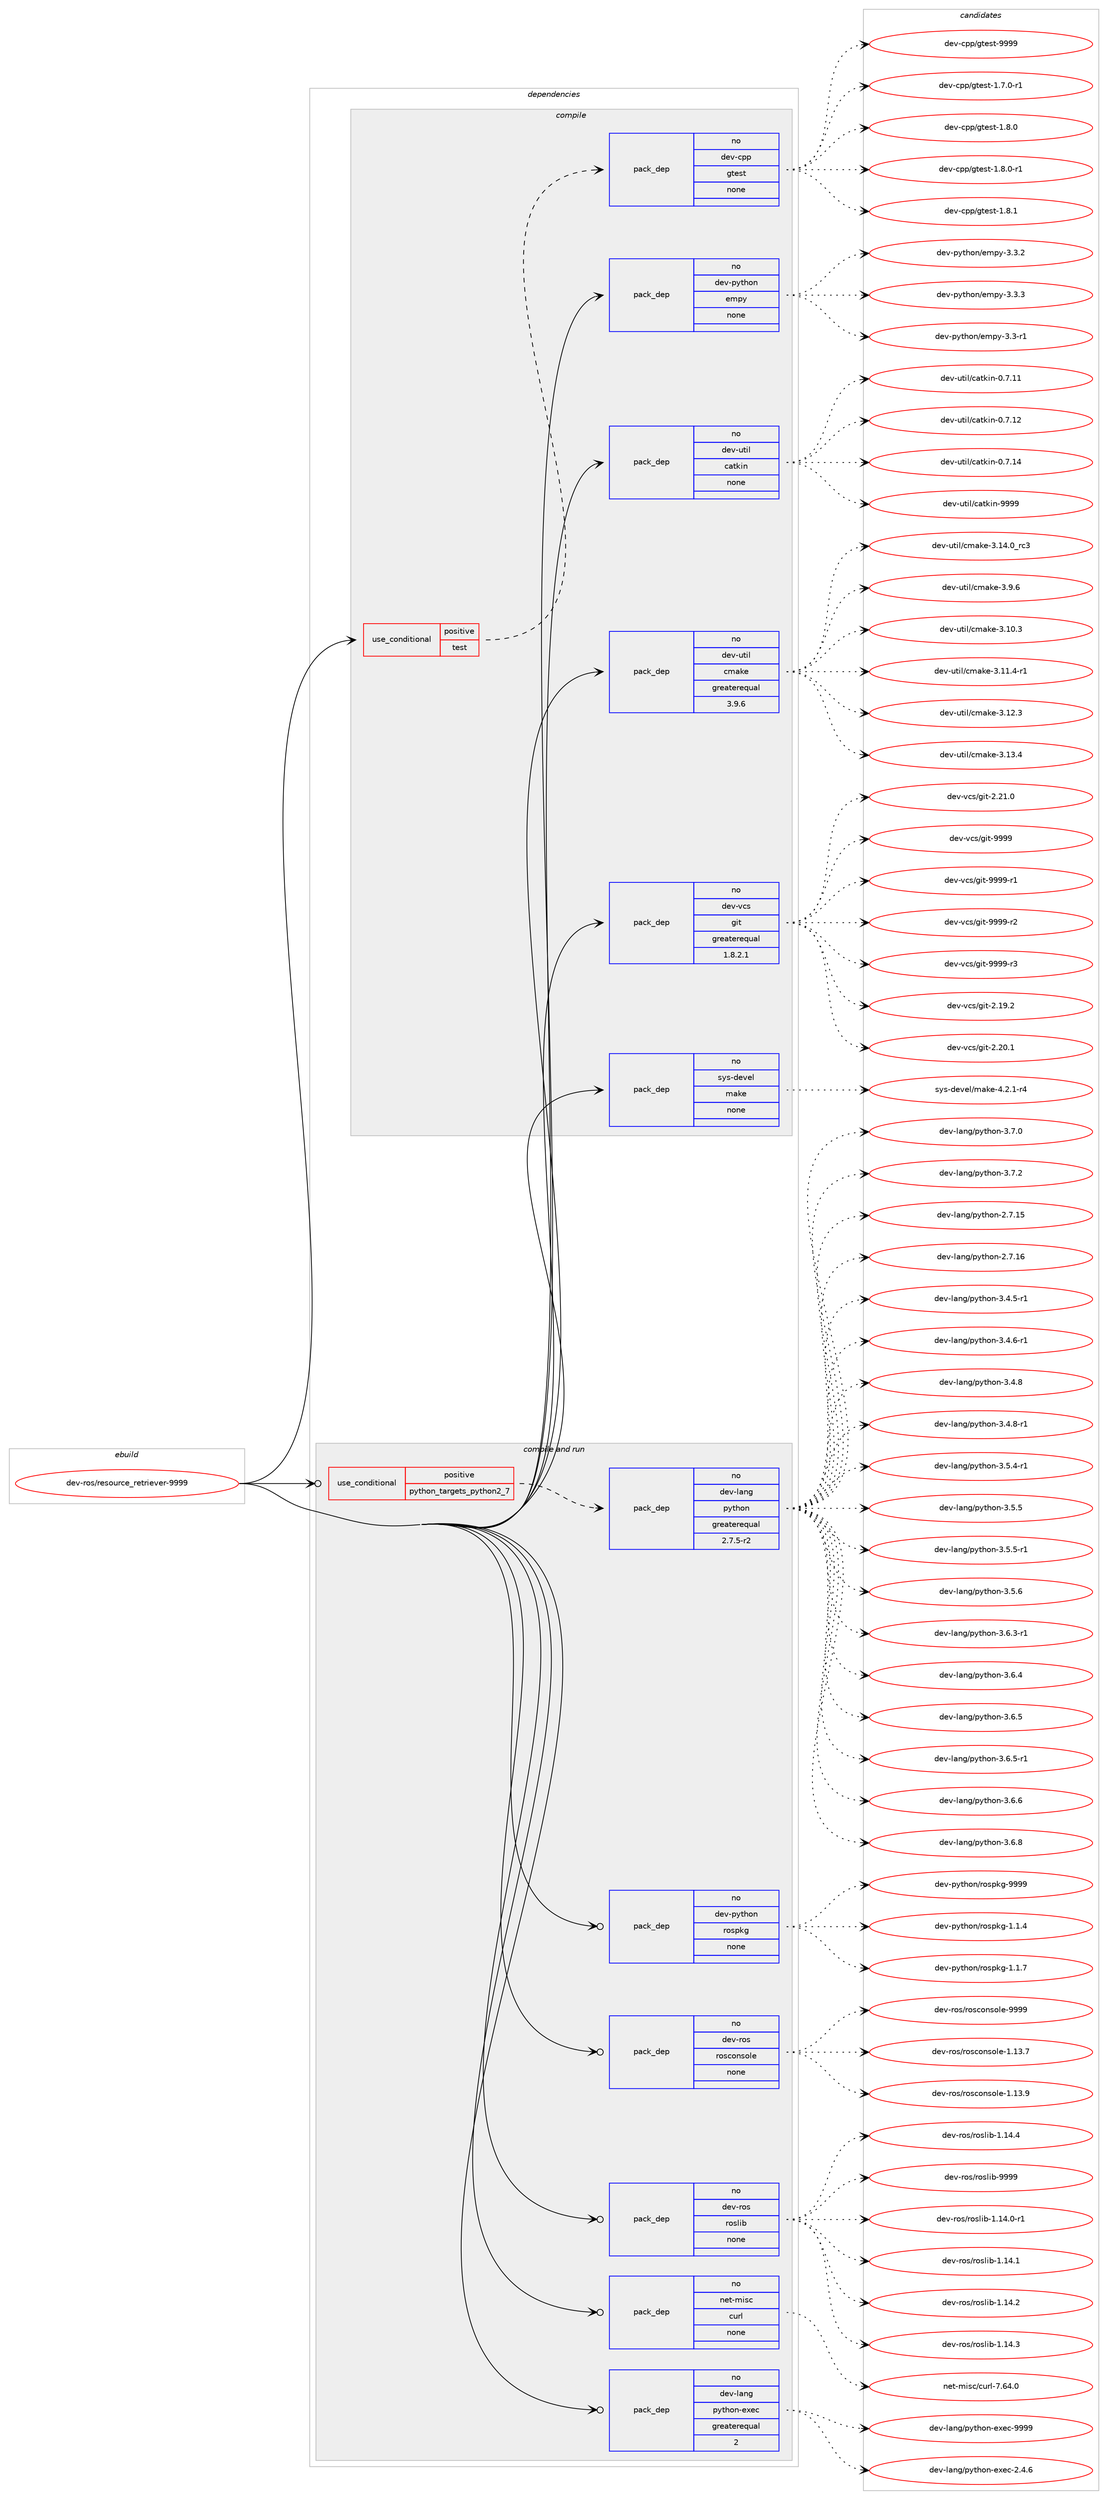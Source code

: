 digraph prolog {

# *************
# Graph options
# *************

newrank=true;
concentrate=true;
compound=true;
graph [rankdir=LR,fontname=Helvetica,fontsize=10,ranksep=1.5];#, ranksep=2.5, nodesep=0.2];
edge  [arrowhead=vee];
node  [fontname=Helvetica,fontsize=10];

# **********
# The ebuild
# **********

subgraph cluster_leftcol {
color=gray;
rank=same;
label=<<i>ebuild</i>>;
id [label="dev-ros/resource_retriever-9999", color=red, width=4, href="../dev-ros/resource_retriever-9999.svg"];
}

# ****************
# The dependencies
# ****************

subgraph cluster_midcol {
color=gray;
label=<<i>dependencies</i>>;
subgraph cluster_compile {
fillcolor="#eeeeee";
style=filled;
label=<<i>compile</i>>;
subgraph cond389520 {
dependency1462933 [label=<<TABLE BORDER="0" CELLBORDER="1" CELLSPACING="0" CELLPADDING="4"><TR><TD ROWSPAN="3" CELLPADDING="10">use_conditional</TD></TR><TR><TD>positive</TD></TR><TR><TD>test</TD></TR></TABLE>>, shape=none, color=red];
subgraph pack1050023 {
dependency1462934 [label=<<TABLE BORDER="0" CELLBORDER="1" CELLSPACING="0" CELLPADDING="4" WIDTH="220"><TR><TD ROWSPAN="6" CELLPADDING="30">pack_dep</TD></TR><TR><TD WIDTH="110">no</TD></TR><TR><TD>dev-cpp</TD></TR><TR><TD>gtest</TD></TR><TR><TD>none</TD></TR><TR><TD></TD></TR></TABLE>>, shape=none, color=blue];
}
dependency1462933:e -> dependency1462934:w [weight=20,style="dashed",arrowhead="vee"];
}
id:e -> dependency1462933:w [weight=20,style="solid",arrowhead="vee"];
subgraph pack1050024 {
dependency1462935 [label=<<TABLE BORDER="0" CELLBORDER="1" CELLSPACING="0" CELLPADDING="4" WIDTH="220"><TR><TD ROWSPAN="6" CELLPADDING="30">pack_dep</TD></TR><TR><TD WIDTH="110">no</TD></TR><TR><TD>dev-python</TD></TR><TR><TD>empy</TD></TR><TR><TD>none</TD></TR><TR><TD></TD></TR></TABLE>>, shape=none, color=blue];
}
id:e -> dependency1462935:w [weight=20,style="solid",arrowhead="vee"];
subgraph pack1050025 {
dependency1462936 [label=<<TABLE BORDER="0" CELLBORDER="1" CELLSPACING="0" CELLPADDING="4" WIDTH="220"><TR><TD ROWSPAN="6" CELLPADDING="30">pack_dep</TD></TR><TR><TD WIDTH="110">no</TD></TR><TR><TD>dev-util</TD></TR><TR><TD>catkin</TD></TR><TR><TD>none</TD></TR><TR><TD></TD></TR></TABLE>>, shape=none, color=blue];
}
id:e -> dependency1462936:w [weight=20,style="solid",arrowhead="vee"];
subgraph pack1050026 {
dependency1462937 [label=<<TABLE BORDER="0" CELLBORDER="1" CELLSPACING="0" CELLPADDING="4" WIDTH="220"><TR><TD ROWSPAN="6" CELLPADDING="30">pack_dep</TD></TR><TR><TD WIDTH="110">no</TD></TR><TR><TD>dev-util</TD></TR><TR><TD>cmake</TD></TR><TR><TD>greaterequal</TD></TR><TR><TD>3.9.6</TD></TR></TABLE>>, shape=none, color=blue];
}
id:e -> dependency1462937:w [weight=20,style="solid",arrowhead="vee"];
subgraph pack1050027 {
dependency1462938 [label=<<TABLE BORDER="0" CELLBORDER="1" CELLSPACING="0" CELLPADDING="4" WIDTH="220"><TR><TD ROWSPAN="6" CELLPADDING="30">pack_dep</TD></TR><TR><TD WIDTH="110">no</TD></TR><TR><TD>dev-vcs</TD></TR><TR><TD>git</TD></TR><TR><TD>greaterequal</TD></TR><TR><TD>1.8.2.1</TD></TR></TABLE>>, shape=none, color=blue];
}
id:e -> dependency1462938:w [weight=20,style="solid",arrowhead="vee"];
subgraph pack1050028 {
dependency1462939 [label=<<TABLE BORDER="0" CELLBORDER="1" CELLSPACING="0" CELLPADDING="4" WIDTH="220"><TR><TD ROWSPAN="6" CELLPADDING="30">pack_dep</TD></TR><TR><TD WIDTH="110">no</TD></TR><TR><TD>sys-devel</TD></TR><TR><TD>make</TD></TR><TR><TD>none</TD></TR><TR><TD></TD></TR></TABLE>>, shape=none, color=blue];
}
id:e -> dependency1462939:w [weight=20,style="solid",arrowhead="vee"];
}
subgraph cluster_compileandrun {
fillcolor="#eeeeee";
style=filled;
label=<<i>compile and run</i>>;
subgraph cond389521 {
dependency1462940 [label=<<TABLE BORDER="0" CELLBORDER="1" CELLSPACING="0" CELLPADDING="4"><TR><TD ROWSPAN="3" CELLPADDING="10">use_conditional</TD></TR><TR><TD>positive</TD></TR><TR><TD>python_targets_python2_7</TD></TR></TABLE>>, shape=none, color=red];
subgraph pack1050029 {
dependency1462941 [label=<<TABLE BORDER="0" CELLBORDER="1" CELLSPACING="0" CELLPADDING="4" WIDTH="220"><TR><TD ROWSPAN="6" CELLPADDING="30">pack_dep</TD></TR><TR><TD WIDTH="110">no</TD></TR><TR><TD>dev-lang</TD></TR><TR><TD>python</TD></TR><TR><TD>greaterequal</TD></TR><TR><TD>2.7.5-r2</TD></TR></TABLE>>, shape=none, color=blue];
}
dependency1462940:e -> dependency1462941:w [weight=20,style="dashed",arrowhead="vee"];
}
id:e -> dependency1462940:w [weight=20,style="solid",arrowhead="odotvee"];
subgraph pack1050030 {
dependency1462942 [label=<<TABLE BORDER="0" CELLBORDER="1" CELLSPACING="0" CELLPADDING="4" WIDTH="220"><TR><TD ROWSPAN="6" CELLPADDING="30">pack_dep</TD></TR><TR><TD WIDTH="110">no</TD></TR><TR><TD>dev-lang</TD></TR><TR><TD>python-exec</TD></TR><TR><TD>greaterequal</TD></TR><TR><TD>2</TD></TR></TABLE>>, shape=none, color=blue];
}
id:e -> dependency1462942:w [weight=20,style="solid",arrowhead="odotvee"];
subgraph pack1050031 {
dependency1462943 [label=<<TABLE BORDER="0" CELLBORDER="1" CELLSPACING="0" CELLPADDING="4" WIDTH="220"><TR><TD ROWSPAN="6" CELLPADDING="30">pack_dep</TD></TR><TR><TD WIDTH="110">no</TD></TR><TR><TD>dev-python</TD></TR><TR><TD>rospkg</TD></TR><TR><TD>none</TD></TR><TR><TD></TD></TR></TABLE>>, shape=none, color=blue];
}
id:e -> dependency1462943:w [weight=20,style="solid",arrowhead="odotvee"];
subgraph pack1050032 {
dependency1462944 [label=<<TABLE BORDER="0" CELLBORDER="1" CELLSPACING="0" CELLPADDING="4" WIDTH="220"><TR><TD ROWSPAN="6" CELLPADDING="30">pack_dep</TD></TR><TR><TD WIDTH="110">no</TD></TR><TR><TD>dev-ros</TD></TR><TR><TD>rosconsole</TD></TR><TR><TD>none</TD></TR><TR><TD></TD></TR></TABLE>>, shape=none, color=blue];
}
id:e -> dependency1462944:w [weight=20,style="solid",arrowhead="odotvee"];
subgraph pack1050033 {
dependency1462945 [label=<<TABLE BORDER="0" CELLBORDER="1" CELLSPACING="0" CELLPADDING="4" WIDTH="220"><TR><TD ROWSPAN="6" CELLPADDING="30">pack_dep</TD></TR><TR><TD WIDTH="110">no</TD></TR><TR><TD>dev-ros</TD></TR><TR><TD>roslib</TD></TR><TR><TD>none</TD></TR><TR><TD></TD></TR></TABLE>>, shape=none, color=blue];
}
id:e -> dependency1462945:w [weight=20,style="solid",arrowhead="odotvee"];
subgraph pack1050034 {
dependency1462946 [label=<<TABLE BORDER="0" CELLBORDER="1" CELLSPACING="0" CELLPADDING="4" WIDTH="220"><TR><TD ROWSPAN="6" CELLPADDING="30">pack_dep</TD></TR><TR><TD WIDTH="110">no</TD></TR><TR><TD>net-misc</TD></TR><TR><TD>curl</TD></TR><TR><TD>none</TD></TR><TR><TD></TD></TR></TABLE>>, shape=none, color=blue];
}
id:e -> dependency1462946:w [weight=20,style="solid",arrowhead="odotvee"];
}
subgraph cluster_run {
fillcolor="#eeeeee";
style=filled;
label=<<i>run</i>>;
}
}

# **************
# The candidates
# **************

subgraph cluster_choices {
rank=same;
color=gray;
label=<<i>candidates</i>>;

subgraph choice1050023 {
color=black;
nodesep=1;
choice1001011184599112112471031161011151164549465546484511449 [label="dev-cpp/gtest-1.7.0-r1", color=red, width=4,href="../dev-cpp/gtest-1.7.0-r1.svg"];
choice100101118459911211247103116101115116454946564648 [label="dev-cpp/gtest-1.8.0", color=red, width=4,href="../dev-cpp/gtest-1.8.0.svg"];
choice1001011184599112112471031161011151164549465646484511449 [label="dev-cpp/gtest-1.8.0-r1", color=red, width=4,href="../dev-cpp/gtest-1.8.0-r1.svg"];
choice100101118459911211247103116101115116454946564649 [label="dev-cpp/gtest-1.8.1", color=red, width=4,href="../dev-cpp/gtest-1.8.1.svg"];
choice1001011184599112112471031161011151164557575757 [label="dev-cpp/gtest-9999", color=red, width=4,href="../dev-cpp/gtest-9999.svg"];
dependency1462934:e -> choice1001011184599112112471031161011151164549465546484511449:w [style=dotted,weight="100"];
dependency1462934:e -> choice100101118459911211247103116101115116454946564648:w [style=dotted,weight="100"];
dependency1462934:e -> choice1001011184599112112471031161011151164549465646484511449:w [style=dotted,weight="100"];
dependency1462934:e -> choice100101118459911211247103116101115116454946564649:w [style=dotted,weight="100"];
dependency1462934:e -> choice1001011184599112112471031161011151164557575757:w [style=dotted,weight="100"];
}
subgraph choice1050024 {
color=black;
nodesep=1;
choice1001011184511212111610411111047101109112121455146514511449 [label="dev-python/empy-3.3-r1", color=red, width=4,href="../dev-python/empy-3.3-r1.svg"];
choice1001011184511212111610411111047101109112121455146514650 [label="dev-python/empy-3.3.2", color=red, width=4,href="../dev-python/empy-3.3.2.svg"];
choice1001011184511212111610411111047101109112121455146514651 [label="dev-python/empy-3.3.3", color=red, width=4,href="../dev-python/empy-3.3.3.svg"];
dependency1462935:e -> choice1001011184511212111610411111047101109112121455146514511449:w [style=dotted,weight="100"];
dependency1462935:e -> choice1001011184511212111610411111047101109112121455146514650:w [style=dotted,weight="100"];
dependency1462935:e -> choice1001011184511212111610411111047101109112121455146514651:w [style=dotted,weight="100"];
}
subgraph choice1050025 {
color=black;
nodesep=1;
choice1001011184511711610510847999711610710511045484655464949 [label="dev-util/catkin-0.7.11", color=red, width=4,href="../dev-util/catkin-0.7.11.svg"];
choice1001011184511711610510847999711610710511045484655464950 [label="dev-util/catkin-0.7.12", color=red, width=4,href="../dev-util/catkin-0.7.12.svg"];
choice1001011184511711610510847999711610710511045484655464952 [label="dev-util/catkin-0.7.14", color=red, width=4,href="../dev-util/catkin-0.7.14.svg"];
choice100101118451171161051084799971161071051104557575757 [label="dev-util/catkin-9999", color=red, width=4,href="../dev-util/catkin-9999.svg"];
dependency1462936:e -> choice1001011184511711610510847999711610710511045484655464949:w [style=dotted,weight="100"];
dependency1462936:e -> choice1001011184511711610510847999711610710511045484655464950:w [style=dotted,weight="100"];
dependency1462936:e -> choice1001011184511711610510847999711610710511045484655464952:w [style=dotted,weight="100"];
dependency1462936:e -> choice100101118451171161051084799971161071051104557575757:w [style=dotted,weight="100"];
}
subgraph choice1050026 {
color=black;
nodesep=1;
choice1001011184511711610510847991099710710145514649484651 [label="dev-util/cmake-3.10.3", color=red, width=4,href="../dev-util/cmake-3.10.3.svg"];
choice10010111845117116105108479910997107101455146494946524511449 [label="dev-util/cmake-3.11.4-r1", color=red, width=4,href="../dev-util/cmake-3.11.4-r1.svg"];
choice1001011184511711610510847991099710710145514649504651 [label="dev-util/cmake-3.12.3", color=red, width=4,href="../dev-util/cmake-3.12.3.svg"];
choice1001011184511711610510847991099710710145514649514652 [label="dev-util/cmake-3.13.4", color=red, width=4,href="../dev-util/cmake-3.13.4.svg"];
choice1001011184511711610510847991099710710145514649524648951149951 [label="dev-util/cmake-3.14.0_rc3", color=red, width=4,href="../dev-util/cmake-3.14.0_rc3.svg"];
choice10010111845117116105108479910997107101455146574654 [label="dev-util/cmake-3.9.6", color=red, width=4,href="../dev-util/cmake-3.9.6.svg"];
dependency1462937:e -> choice1001011184511711610510847991099710710145514649484651:w [style=dotted,weight="100"];
dependency1462937:e -> choice10010111845117116105108479910997107101455146494946524511449:w [style=dotted,weight="100"];
dependency1462937:e -> choice1001011184511711610510847991099710710145514649504651:w [style=dotted,weight="100"];
dependency1462937:e -> choice1001011184511711610510847991099710710145514649514652:w [style=dotted,weight="100"];
dependency1462937:e -> choice1001011184511711610510847991099710710145514649524648951149951:w [style=dotted,weight="100"];
dependency1462937:e -> choice10010111845117116105108479910997107101455146574654:w [style=dotted,weight="100"];
}
subgraph choice1050027 {
color=black;
nodesep=1;
choice10010111845118991154710310511645504649574650 [label="dev-vcs/git-2.19.2", color=red, width=4,href="../dev-vcs/git-2.19.2.svg"];
choice10010111845118991154710310511645504650484649 [label="dev-vcs/git-2.20.1", color=red, width=4,href="../dev-vcs/git-2.20.1.svg"];
choice10010111845118991154710310511645504650494648 [label="dev-vcs/git-2.21.0", color=red, width=4,href="../dev-vcs/git-2.21.0.svg"];
choice1001011184511899115471031051164557575757 [label="dev-vcs/git-9999", color=red, width=4,href="../dev-vcs/git-9999.svg"];
choice10010111845118991154710310511645575757574511449 [label="dev-vcs/git-9999-r1", color=red, width=4,href="../dev-vcs/git-9999-r1.svg"];
choice10010111845118991154710310511645575757574511450 [label="dev-vcs/git-9999-r2", color=red, width=4,href="../dev-vcs/git-9999-r2.svg"];
choice10010111845118991154710310511645575757574511451 [label="dev-vcs/git-9999-r3", color=red, width=4,href="../dev-vcs/git-9999-r3.svg"];
dependency1462938:e -> choice10010111845118991154710310511645504649574650:w [style=dotted,weight="100"];
dependency1462938:e -> choice10010111845118991154710310511645504650484649:w [style=dotted,weight="100"];
dependency1462938:e -> choice10010111845118991154710310511645504650494648:w [style=dotted,weight="100"];
dependency1462938:e -> choice1001011184511899115471031051164557575757:w [style=dotted,weight="100"];
dependency1462938:e -> choice10010111845118991154710310511645575757574511449:w [style=dotted,weight="100"];
dependency1462938:e -> choice10010111845118991154710310511645575757574511450:w [style=dotted,weight="100"];
dependency1462938:e -> choice10010111845118991154710310511645575757574511451:w [style=dotted,weight="100"];
}
subgraph choice1050028 {
color=black;
nodesep=1;
choice1151211154510010111810110847109971071014552465046494511452 [label="sys-devel/make-4.2.1-r4", color=red, width=4,href="../sys-devel/make-4.2.1-r4.svg"];
dependency1462939:e -> choice1151211154510010111810110847109971071014552465046494511452:w [style=dotted,weight="100"];
}
subgraph choice1050029 {
color=black;
nodesep=1;
choice10010111845108971101034711212111610411111045504655464953 [label="dev-lang/python-2.7.15", color=red, width=4,href="../dev-lang/python-2.7.15.svg"];
choice10010111845108971101034711212111610411111045504655464954 [label="dev-lang/python-2.7.16", color=red, width=4,href="../dev-lang/python-2.7.16.svg"];
choice1001011184510897110103471121211161041111104551465246534511449 [label="dev-lang/python-3.4.5-r1", color=red, width=4,href="../dev-lang/python-3.4.5-r1.svg"];
choice1001011184510897110103471121211161041111104551465246544511449 [label="dev-lang/python-3.4.6-r1", color=red, width=4,href="../dev-lang/python-3.4.6-r1.svg"];
choice100101118451089711010347112121116104111110455146524656 [label="dev-lang/python-3.4.8", color=red, width=4,href="../dev-lang/python-3.4.8.svg"];
choice1001011184510897110103471121211161041111104551465246564511449 [label="dev-lang/python-3.4.8-r1", color=red, width=4,href="../dev-lang/python-3.4.8-r1.svg"];
choice1001011184510897110103471121211161041111104551465346524511449 [label="dev-lang/python-3.5.4-r1", color=red, width=4,href="../dev-lang/python-3.5.4-r1.svg"];
choice100101118451089711010347112121116104111110455146534653 [label="dev-lang/python-3.5.5", color=red, width=4,href="../dev-lang/python-3.5.5.svg"];
choice1001011184510897110103471121211161041111104551465346534511449 [label="dev-lang/python-3.5.5-r1", color=red, width=4,href="../dev-lang/python-3.5.5-r1.svg"];
choice100101118451089711010347112121116104111110455146534654 [label="dev-lang/python-3.5.6", color=red, width=4,href="../dev-lang/python-3.5.6.svg"];
choice1001011184510897110103471121211161041111104551465446514511449 [label="dev-lang/python-3.6.3-r1", color=red, width=4,href="../dev-lang/python-3.6.3-r1.svg"];
choice100101118451089711010347112121116104111110455146544652 [label="dev-lang/python-3.6.4", color=red, width=4,href="../dev-lang/python-3.6.4.svg"];
choice100101118451089711010347112121116104111110455146544653 [label="dev-lang/python-3.6.5", color=red, width=4,href="../dev-lang/python-3.6.5.svg"];
choice1001011184510897110103471121211161041111104551465446534511449 [label="dev-lang/python-3.6.5-r1", color=red, width=4,href="../dev-lang/python-3.6.5-r1.svg"];
choice100101118451089711010347112121116104111110455146544654 [label="dev-lang/python-3.6.6", color=red, width=4,href="../dev-lang/python-3.6.6.svg"];
choice100101118451089711010347112121116104111110455146544656 [label="dev-lang/python-3.6.8", color=red, width=4,href="../dev-lang/python-3.6.8.svg"];
choice100101118451089711010347112121116104111110455146554648 [label="dev-lang/python-3.7.0", color=red, width=4,href="../dev-lang/python-3.7.0.svg"];
choice100101118451089711010347112121116104111110455146554650 [label="dev-lang/python-3.7.2", color=red, width=4,href="../dev-lang/python-3.7.2.svg"];
dependency1462941:e -> choice10010111845108971101034711212111610411111045504655464953:w [style=dotted,weight="100"];
dependency1462941:e -> choice10010111845108971101034711212111610411111045504655464954:w [style=dotted,weight="100"];
dependency1462941:e -> choice1001011184510897110103471121211161041111104551465246534511449:w [style=dotted,weight="100"];
dependency1462941:e -> choice1001011184510897110103471121211161041111104551465246544511449:w [style=dotted,weight="100"];
dependency1462941:e -> choice100101118451089711010347112121116104111110455146524656:w [style=dotted,weight="100"];
dependency1462941:e -> choice1001011184510897110103471121211161041111104551465246564511449:w [style=dotted,weight="100"];
dependency1462941:e -> choice1001011184510897110103471121211161041111104551465346524511449:w [style=dotted,weight="100"];
dependency1462941:e -> choice100101118451089711010347112121116104111110455146534653:w [style=dotted,weight="100"];
dependency1462941:e -> choice1001011184510897110103471121211161041111104551465346534511449:w [style=dotted,weight="100"];
dependency1462941:e -> choice100101118451089711010347112121116104111110455146534654:w [style=dotted,weight="100"];
dependency1462941:e -> choice1001011184510897110103471121211161041111104551465446514511449:w [style=dotted,weight="100"];
dependency1462941:e -> choice100101118451089711010347112121116104111110455146544652:w [style=dotted,weight="100"];
dependency1462941:e -> choice100101118451089711010347112121116104111110455146544653:w [style=dotted,weight="100"];
dependency1462941:e -> choice1001011184510897110103471121211161041111104551465446534511449:w [style=dotted,weight="100"];
dependency1462941:e -> choice100101118451089711010347112121116104111110455146544654:w [style=dotted,weight="100"];
dependency1462941:e -> choice100101118451089711010347112121116104111110455146544656:w [style=dotted,weight="100"];
dependency1462941:e -> choice100101118451089711010347112121116104111110455146554648:w [style=dotted,weight="100"];
dependency1462941:e -> choice100101118451089711010347112121116104111110455146554650:w [style=dotted,weight="100"];
}
subgraph choice1050030 {
color=black;
nodesep=1;
choice1001011184510897110103471121211161041111104510112010199455046524654 [label="dev-lang/python-exec-2.4.6", color=red, width=4,href="../dev-lang/python-exec-2.4.6.svg"];
choice10010111845108971101034711212111610411111045101120101994557575757 [label="dev-lang/python-exec-9999", color=red, width=4,href="../dev-lang/python-exec-9999.svg"];
dependency1462942:e -> choice1001011184510897110103471121211161041111104510112010199455046524654:w [style=dotted,weight="100"];
dependency1462942:e -> choice10010111845108971101034711212111610411111045101120101994557575757:w [style=dotted,weight="100"];
}
subgraph choice1050031 {
color=black;
nodesep=1;
choice1001011184511212111610411111047114111115112107103454946494652 [label="dev-python/rospkg-1.1.4", color=red, width=4,href="../dev-python/rospkg-1.1.4.svg"];
choice1001011184511212111610411111047114111115112107103454946494655 [label="dev-python/rospkg-1.1.7", color=red, width=4,href="../dev-python/rospkg-1.1.7.svg"];
choice10010111845112121116104111110471141111151121071034557575757 [label="dev-python/rospkg-9999", color=red, width=4,href="../dev-python/rospkg-9999.svg"];
dependency1462943:e -> choice1001011184511212111610411111047114111115112107103454946494652:w [style=dotted,weight="100"];
dependency1462943:e -> choice1001011184511212111610411111047114111115112107103454946494655:w [style=dotted,weight="100"];
dependency1462943:e -> choice10010111845112121116104111110471141111151121071034557575757:w [style=dotted,weight="100"];
}
subgraph choice1050032 {
color=black;
nodesep=1;
choice10010111845114111115471141111159911111011511110810145494649514655 [label="dev-ros/rosconsole-1.13.7", color=red, width=4,href="../dev-ros/rosconsole-1.13.7.svg"];
choice10010111845114111115471141111159911111011511110810145494649514657 [label="dev-ros/rosconsole-1.13.9", color=red, width=4,href="../dev-ros/rosconsole-1.13.9.svg"];
choice1001011184511411111547114111115991111101151111081014557575757 [label="dev-ros/rosconsole-9999", color=red, width=4,href="../dev-ros/rosconsole-9999.svg"];
dependency1462944:e -> choice10010111845114111115471141111159911111011511110810145494649514655:w [style=dotted,weight="100"];
dependency1462944:e -> choice10010111845114111115471141111159911111011511110810145494649514657:w [style=dotted,weight="100"];
dependency1462944:e -> choice1001011184511411111547114111115991111101151111081014557575757:w [style=dotted,weight="100"];
}
subgraph choice1050033 {
color=black;
nodesep=1;
choice100101118451141111154711411111510810598454946495246484511449 [label="dev-ros/roslib-1.14.0-r1", color=red, width=4,href="../dev-ros/roslib-1.14.0-r1.svg"];
choice10010111845114111115471141111151081059845494649524649 [label="dev-ros/roslib-1.14.1", color=red, width=4,href="../dev-ros/roslib-1.14.1.svg"];
choice10010111845114111115471141111151081059845494649524650 [label="dev-ros/roslib-1.14.2", color=red, width=4,href="../dev-ros/roslib-1.14.2.svg"];
choice10010111845114111115471141111151081059845494649524651 [label="dev-ros/roslib-1.14.3", color=red, width=4,href="../dev-ros/roslib-1.14.3.svg"];
choice10010111845114111115471141111151081059845494649524652 [label="dev-ros/roslib-1.14.4", color=red, width=4,href="../dev-ros/roslib-1.14.4.svg"];
choice1001011184511411111547114111115108105984557575757 [label="dev-ros/roslib-9999", color=red, width=4,href="../dev-ros/roslib-9999.svg"];
dependency1462945:e -> choice100101118451141111154711411111510810598454946495246484511449:w [style=dotted,weight="100"];
dependency1462945:e -> choice10010111845114111115471141111151081059845494649524649:w [style=dotted,weight="100"];
dependency1462945:e -> choice10010111845114111115471141111151081059845494649524650:w [style=dotted,weight="100"];
dependency1462945:e -> choice10010111845114111115471141111151081059845494649524651:w [style=dotted,weight="100"];
dependency1462945:e -> choice10010111845114111115471141111151081059845494649524652:w [style=dotted,weight="100"];
dependency1462945:e -> choice1001011184511411111547114111115108105984557575757:w [style=dotted,weight="100"];
}
subgraph choice1050034 {
color=black;
nodesep=1;
choice1101011164510910511599479911711410845554654524648 [label="net-misc/curl-7.64.0", color=red, width=4,href="../net-misc/curl-7.64.0.svg"];
dependency1462946:e -> choice1101011164510910511599479911711410845554654524648:w [style=dotted,weight="100"];
}
}

}
